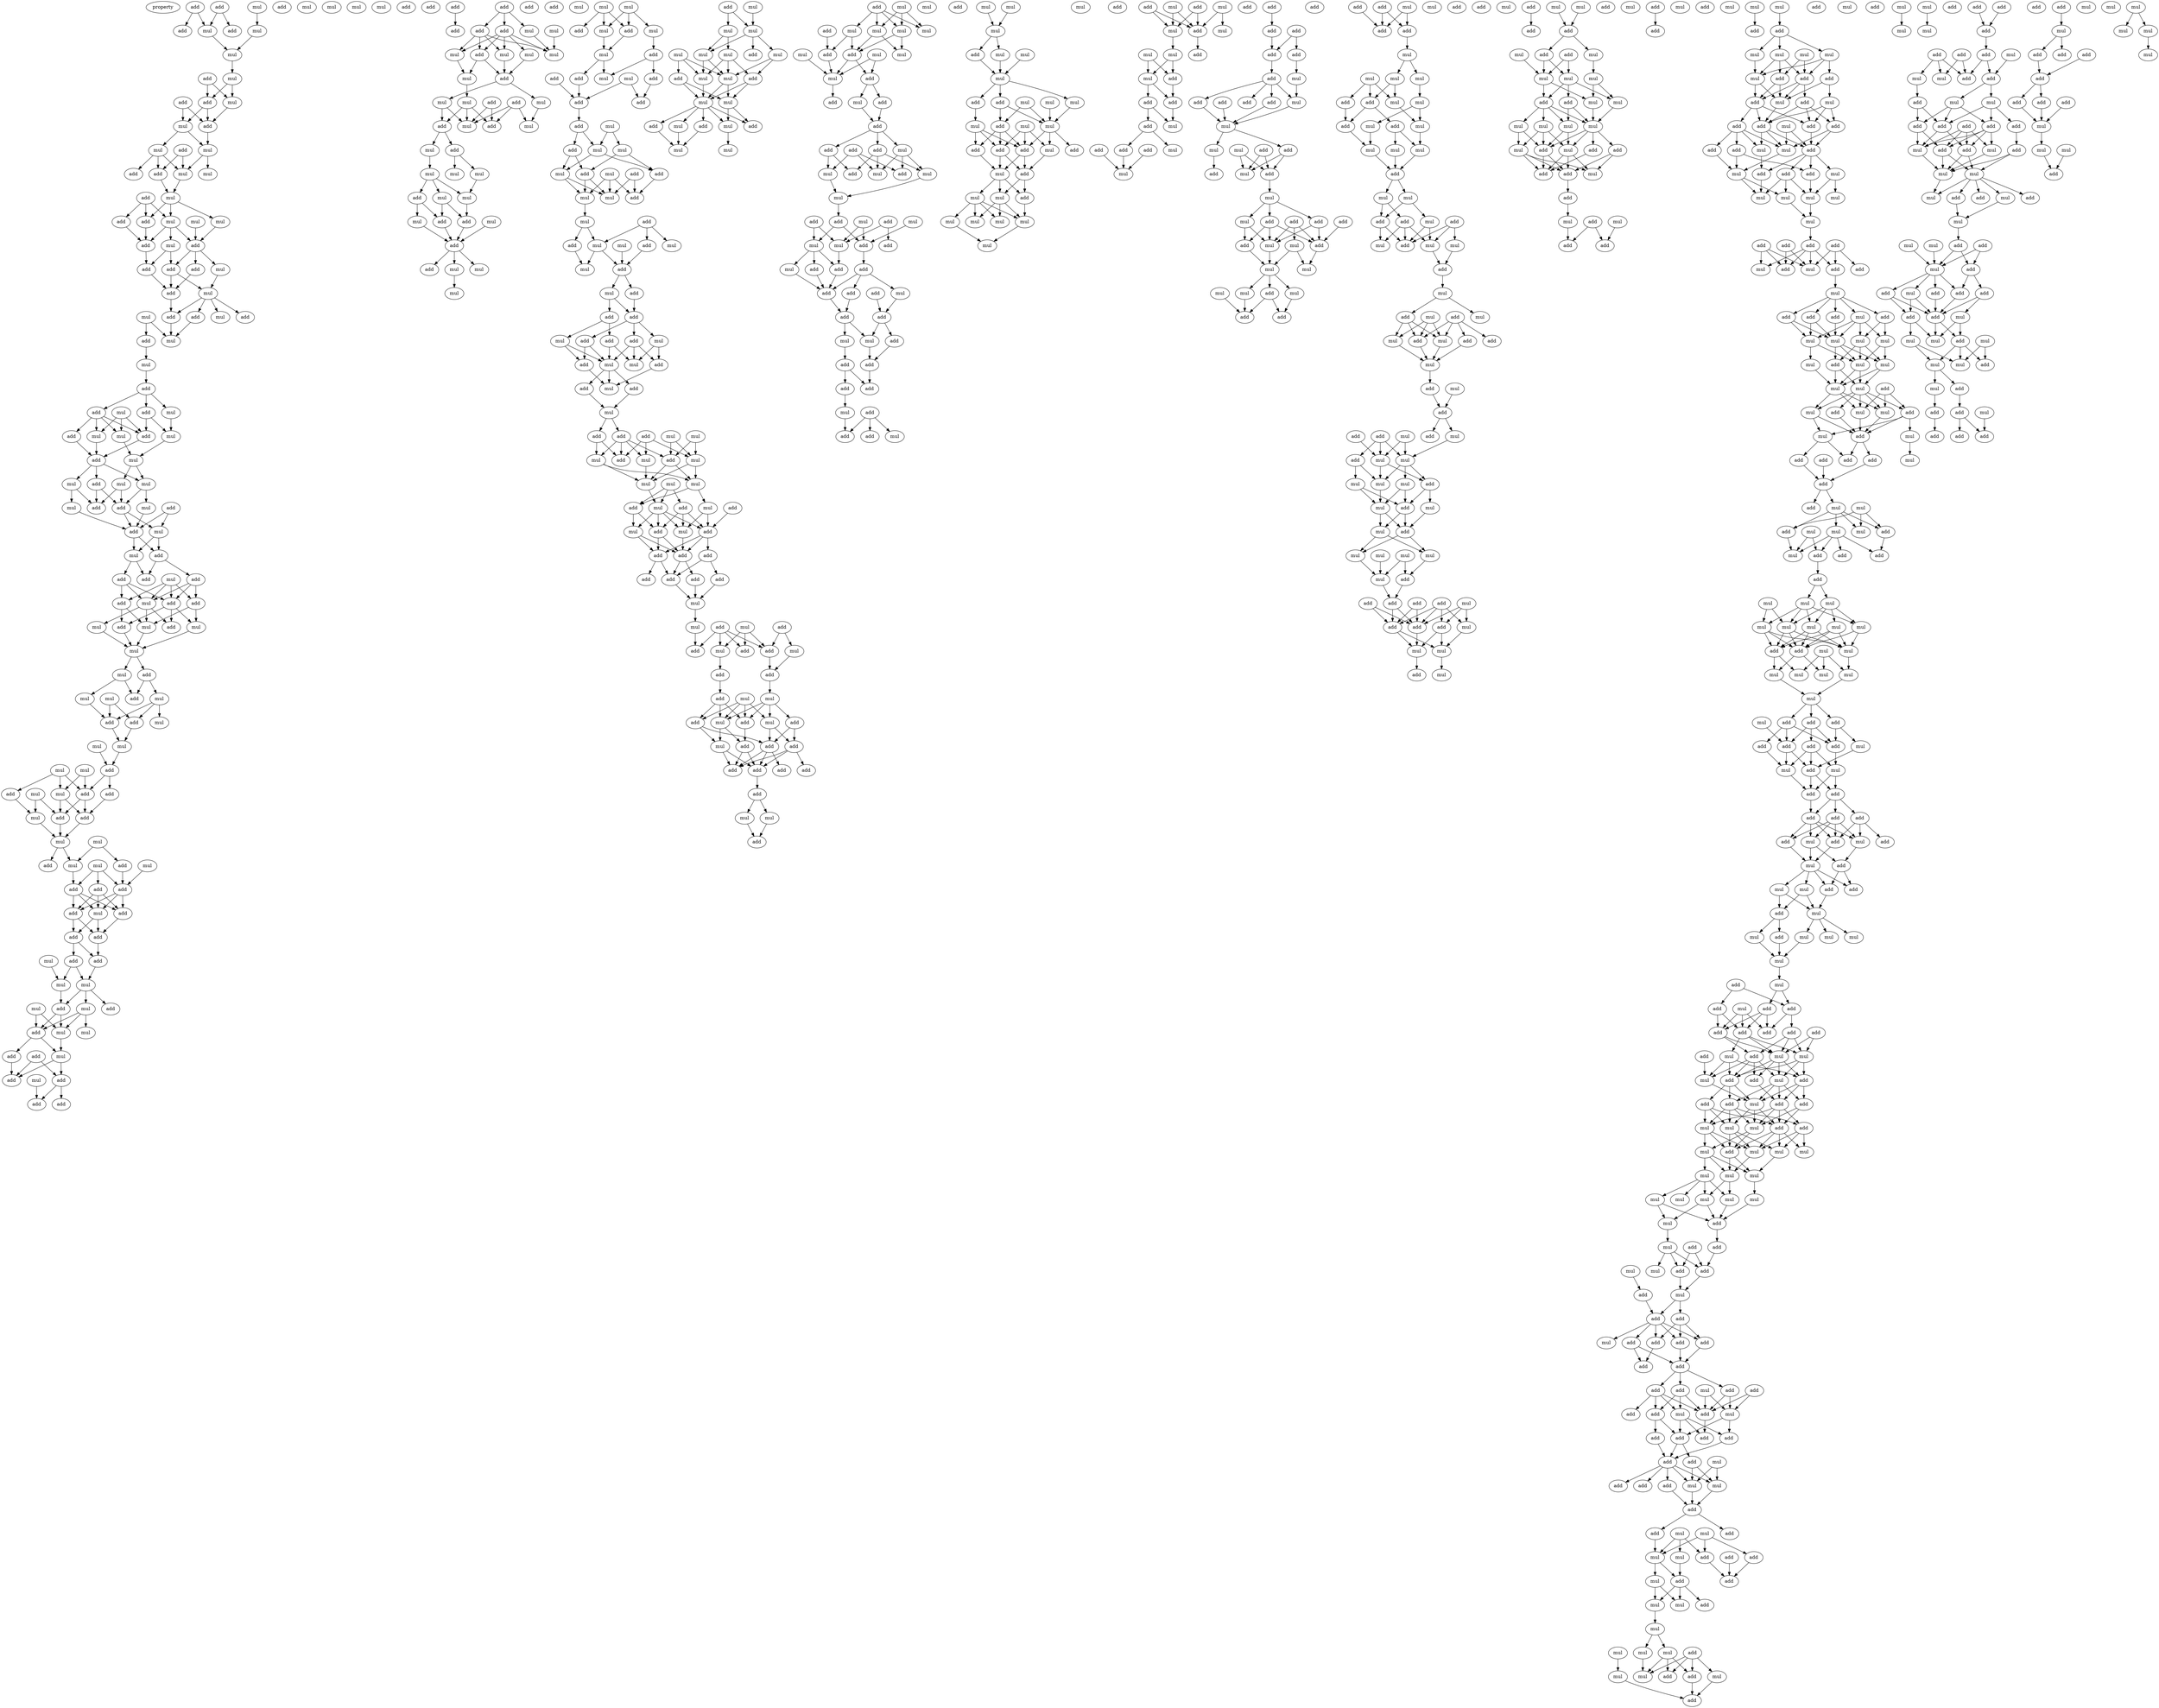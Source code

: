 digraph {
    node [fontcolor=black]
    property [mul=2,lf=1.2]
    0 [ label = mul ];
    1 [ label = add ];
    2 [ label = add ];
    3 [ label = mul ];
    4 [ label = add ];
    5 [ label = mul ];
    6 [ label = add ];
    7 [ label = add ];
    8 [ label = mul ];
    9 [ label = mul ];
    10 [ label = add ];
    11 [ label = mul ];
    12 [ label = add ];
    13 [ label = add ];
    14 [ label = mul ];
    15 [ label = add ];
    16 [ label = mul ];
    17 [ label = add ];
    18 [ label = mul ];
    19 [ label = mul ];
    20 [ label = add ];
    21 [ label = mul ];
    22 [ label = mul ];
    23 [ label = add ];
    24 [ label = mul ];
    25 [ label = add ];
    26 [ label = mul ];
    27 [ label = add ];
    28 [ label = mul ];
    29 [ label = mul ];
    30 [ label = add ];
    31 [ label = mul ];
    32 [ label = mul ];
    33 [ label = add ];
    34 [ label = add ];
    35 [ label = mul ];
    36 [ label = add ];
    37 [ label = add ];
    38 [ label = add ];
    39 [ label = add ];
    40 [ label = mul ];
    41 [ label = mul ];
    42 [ label = mul ];
    43 [ label = add ];
    44 [ label = add ];
    45 [ label = add ];
    46 [ label = add ];
    47 [ label = mul ];
    48 [ label = mul ];
    49 [ label = add ];
    50 [ label = mul ];
    51 [ label = add ];
    52 [ label = add ];
    53 [ label = mul ];
    54 [ label = mul ];
    55 [ label = mul ];
    56 [ label = add ];
    57 [ label = mul ];
    58 [ label = add ];
    59 [ label = mul ];
    60 [ label = add ];
    61 [ label = mul ];
    62 [ label = mul ];
    63 [ label = add ];
    64 [ label = mul ];
    65 [ label = add ];
    66 [ label = add ];
    67 [ label = add ];
    68 [ label = mul ];
    69 [ label = mul ];
    70 [ label = add ];
    71 [ label = mul ];
    72 [ label = add ];
    73 [ label = mul ];
    74 [ label = add ];
    75 [ label = mul ];
    76 [ label = add ];
    77 [ label = add ];
    78 [ label = add ];
    79 [ label = mul ];
    80 [ label = add ];
    81 [ label = add ];
    82 [ label = add ];
    83 [ label = mul ];
    84 [ label = mul ];
    85 [ label = add ];
    86 [ label = mul ];
    87 [ label = mul ];
    88 [ label = mul ];
    89 [ label = add ];
    90 [ label = mul ];
    91 [ label = mul ];
    92 [ label = add ];
    93 [ label = mul ];
    94 [ label = add ];
    95 [ label = add ];
    96 [ label = mul ];
    97 [ label = mul ];
    98 [ label = mul ];
    99 [ label = mul ];
    100 [ label = add ];
    101 [ label = mul ];
    102 [ label = mul ];
    103 [ label = add ];
    104 [ label = add ];
    105 [ label = add ];
    106 [ label = mul ];
    107 [ label = mul ];
    108 [ label = add ];
    109 [ label = add ];
    110 [ label = mul ];
    111 [ label = mul ];
    112 [ label = add ];
    113 [ label = add ];
    114 [ label = mul ];
    115 [ label = mul ];
    116 [ label = mul ];
    117 [ label = add ];
    118 [ label = add ];
    119 [ label = add ];
    120 [ label = add ];
    121 [ label = mul ];
    122 [ label = add ];
    123 [ label = add ];
    124 [ label = add ];
    125 [ label = add ];
    126 [ label = add ];
    127 [ label = mul ];
    128 [ label = mul ];
    129 [ label = mul ];
    130 [ label = mul ];
    131 [ label = add ];
    132 [ label = mul ];
    133 [ label = mul ];
    134 [ label = add ];
    135 [ label = mul ];
    136 [ label = mul ];
    137 [ label = add ];
    138 [ label = add ];
    139 [ label = mul ];
    140 [ label = add ];
    141 [ label = mul ];
    142 [ label = add ];
    143 [ label = add ];
    144 [ label = add ];
    145 [ label = add ];
    146 [ label = mul ];
    147 [ label = add ];
    148 [ label = add ];
    149 [ label = add ];
    150 [ label = add ];
    151 [ label = add ];
    152 [ label = add ];
    153 [ label = mul ];
    154 [ label = mul ];
    155 [ label = add ];
    156 [ label = add ];
    157 [ label = mul ];
    158 [ label = mul ];
    159 [ label = mul ];
    160 [ label = mul ];
    161 [ label = mul ];
    162 [ label = add ];
    163 [ label = mul ];
    164 [ label = add ];
    165 [ label = mul ];
    166 [ label = mul ];
    167 [ label = add ];
    168 [ label = mul ];
    169 [ label = add ];
    170 [ label = mul ];
    171 [ label = add ];
    172 [ label = add ];
    173 [ label = mul ];
    174 [ label = add ];
    175 [ label = mul ];
    176 [ label = mul ];
    177 [ label = mul ];
    178 [ label = mul ];
    179 [ label = mul ];
    180 [ label = add ];
    181 [ label = mul ];
    182 [ label = mul ];
    183 [ label = add ];
    184 [ label = add ];
    185 [ label = add ];
    186 [ label = add ];
    187 [ label = add ];
    188 [ label = mul ];
    189 [ label = mul ];
    190 [ label = mul ];
    191 [ label = mul ];
    192 [ label = mul ];
    193 [ label = mul ];
    194 [ label = add ];
    195 [ label = mul ];
    196 [ label = mul ];
    197 [ label = add ];
    198 [ label = mul ];
    199 [ label = add ];
    200 [ label = add ];
    201 [ label = add ];
    202 [ label = add ];
    203 [ label = mul ];
    204 [ label = mul ];
    205 [ label = add ];
    206 [ label = add ];
    207 [ label = mul ];
    208 [ label = add ];
    209 [ label = mul ];
    210 [ label = mul ];
    211 [ label = add ];
    212 [ label = mul ];
    213 [ label = add ];
    214 [ label = mul ];
    215 [ label = add ];
    216 [ label = add ];
    217 [ label = add ];
    218 [ label = mul ];
    219 [ label = mul ];
    220 [ label = add ];
    221 [ label = mul ];
    222 [ label = mul ];
    223 [ label = add ];
    224 [ label = add ];
    225 [ label = mul ];
    226 [ label = mul ];
    227 [ label = add ];
    228 [ label = mul ];
    229 [ label = mul ];
    230 [ label = add ];
    231 [ label = add ];
    232 [ label = add ];
    233 [ label = add ];
    234 [ label = mul ];
    235 [ label = mul ];
    236 [ label = add ];
    237 [ label = add ];
    238 [ label = mul ];
    239 [ label = mul ];
    240 [ label = add ];
    241 [ label = add ];
    242 [ label = mul ];
    243 [ label = add ];
    244 [ label = add ];
    245 [ label = mul ];
    246 [ label = mul ];
    247 [ label = add ];
    248 [ label = mul ];
    249 [ label = add ];
    250 [ label = add ];
    251 [ label = mul ];
    252 [ label = mul ];
    253 [ label = add ];
    254 [ label = mul ];
    255 [ label = add ];
    256 [ label = mul ];
    257 [ label = mul ];
    258 [ label = mul ];
    259 [ label = add ];
    260 [ label = add ];
    261 [ label = mul ];
    262 [ label = mul ];
    263 [ label = add ];
    264 [ label = mul ];
    265 [ label = add ];
    266 [ label = mul ];
    267 [ label = add ];
    268 [ label = add ];
    269 [ label = add ];
    270 [ label = add ];
    271 [ label = add ];
    272 [ label = add ];
    273 [ label = add ];
    274 [ label = add ];
    275 [ label = mul ];
    276 [ label = mul ];
    277 [ label = add ];
    278 [ label = mul ];
    279 [ label = add ];
    280 [ label = mul ];
    281 [ label = add ];
    282 [ label = add ];
    283 [ label = mul ];
    284 [ label = add ];
    285 [ label = add ];
    286 [ label = add ];
    287 [ label = mul ];
    288 [ label = add ];
    289 [ label = mul ];
    290 [ label = add ];
    291 [ label = add ];
    292 [ label = add ];
    293 [ label = mul ];
    294 [ label = mul ];
    295 [ label = add ];
    296 [ label = add ];
    297 [ label = mul ];
    298 [ label = add ];
    299 [ label = add ];
    300 [ label = add ];
    301 [ label = add ];
    302 [ label = add ];
    303 [ label = add ];
    304 [ label = mul ];
    305 [ label = mul ];
    306 [ label = add ];
    307 [ label = add ];
    308 [ label = mul ];
    309 [ label = mul ];
    310 [ label = mul ];
    311 [ label = mul ];
    312 [ label = mul ];
    313 [ label = mul ];
    314 [ label = add ];
    315 [ label = mul ];
    316 [ label = add ];
    317 [ label = add ];
    318 [ label = mul ];
    319 [ label = mul ];
    320 [ label = mul ];
    321 [ label = mul ];
    322 [ label = add ];
    323 [ label = add ];
    324 [ label = mul ];
    325 [ label = mul ];
    326 [ label = add ];
    327 [ label = mul ];
    328 [ label = mul ];
    329 [ label = add ];
    330 [ label = mul ];
    331 [ label = mul ];
    332 [ label = add ];
    333 [ label = mul ];
    334 [ label = mul ];
    335 [ label = mul ];
    336 [ label = add ];
    337 [ label = mul ];
    338 [ label = mul ];
    339 [ label = mul ];
    340 [ label = add ];
    341 [ label = mul ];
    342 [ label = add ];
    343 [ label = mul ];
    344 [ label = mul ];
    345 [ label = add ];
    346 [ label = add ];
    347 [ label = add ];
    348 [ label = add ];
    349 [ label = add ];
    350 [ label = add ];
    351 [ label = mul ];
    352 [ label = add ];
    353 [ label = add ];
    354 [ label = mul ];
    355 [ label = mul ];
    356 [ label = mul ];
    357 [ label = add ];
    358 [ label = mul ];
    359 [ label = mul ];
    360 [ label = add ];
    361 [ label = add ];
    362 [ label = add ];
    363 [ label = mul ];
    364 [ label = mul ];
    365 [ label = add ];
    366 [ label = add ];
    367 [ label = mul ];
    368 [ label = add ];
    369 [ label = mul ];
    370 [ label = add ];
    371 [ label = add ];
    372 [ label = add ];
    373 [ label = add ];
    374 [ label = add ];
    375 [ label = mul ];
    376 [ label = add ];
    377 [ label = add ];
    378 [ label = add ];
    379 [ label = mul ];
    380 [ label = mul ];
    381 [ label = add ];
    382 [ label = add ];
    383 [ label = add ];
    384 [ label = add ];
    385 [ label = add ];
    386 [ label = mul ];
    387 [ label = mul ];
    388 [ label = add ];
    389 [ label = mul ];
    390 [ label = mul ];
    391 [ label = add ];
    392 [ label = mul ];
    393 [ label = mul ];
    394 [ label = add ];
    395 [ label = mul ];
    396 [ label = mul ];
    397 [ label = mul ];
    398 [ label = add ];
    399 [ label = mul ];
    400 [ label = mul ];
    401 [ label = mul ];
    402 [ label = add ];
    403 [ label = mul ];
    404 [ label = mul ];
    405 [ label = add ];
    406 [ label = mul ];
    407 [ label = add ];
    408 [ label = mul ];
    409 [ label = add ];
    410 [ label = add ];
    411 [ label = add ];
    412 [ label = mul ];
    413 [ label = add ];
    414 [ label = add ];
    415 [ label = mul ];
    416 [ label = mul ];
    417 [ label = mul ];
    418 [ label = mul ];
    419 [ label = mul ];
    420 [ label = mul ];
    421 [ label = mul ];
    422 [ label = add ];
    423 [ label = add ];
    424 [ label = mul ];
    425 [ label = mul ];
    426 [ label = add ];
    427 [ label = add ];
    428 [ label = mul ];
    429 [ label = add ];
    430 [ label = mul ];
    431 [ label = add ];
    432 [ label = mul ];
    433 [ label = mul ];
    434 [ label = mul ];
    435 [ label = add ];
    436 [ label = add ];
    437 [ label = add ];
    438 [ label = mul ];
    439 [ label = add ];
    440 [ label = add ];
    441 [ label = add ];
    442 [ label = mul ];
    443 [ label = add ];
    444 [ label = mul ];
    445 [ label = add ];
    446 [ label = add ];
    447 [ label = add ];
    448 [ label = add ];
    449 [ label = add ];
    450 [ label = add ];
    451 [ label = add ];
    452 [ label = mul ];
    453 [ label = add ];
    454 [ label = add ];
    455 [ label = add ];
    456 [ label = mul ];
    457 [ label = add ];
    458 [ label = mul ];
    459 [ label = mul ];
    460 [ label = add ];
    461 [ label = mul ];
    462 [ label = add ];
    463 [ label = add ];
    464 [ label = add ];
    465 [ label = mul ];
    466 [ label = mul ];
    467 [ label = add ];
    468 [ label = mul ];
    469 [ label = add ];
    470 [ label = add ];
    471 [ label = add ];
    472 [ label = mul ];
    473 [ label = mul ];
    474 [ label = add ];
    475 [ label = add ];
    476 [ label = mul ];
    477 [ label = mul ];
    478 [ label = mul ];
    479 [ label = mul ];
    480 [ label = add ];
    481 [ label = mul ];
    482 [ label = add ];
    483 [ label = add ];
    484 [ label = add ];
    485 [ label = mul ];
    486 [ label = add ];
    487 [ label = add ];
    488 [ label = add ];
    489 [ label = mul ];
    490 [ label = mul ];
    491 [ label = mul ];
    492 [ label = mul ];
    493 [ label = mul ];
    494 [ label = add ];
    495 [ label = add ];
    496 [ label = add ];
    497 [ label = mul ];
    498 [ label = mul ];
    499 [ label = add ];
    500 [ label = mul ];
    501 [ label = mul ];
    502 [ label = add ];
    503 [ label = mul ];
    504 [ label = mul ];
    505 [ label = mul ];
    506 [ label = add ];
    507 [ label = add ];
    508 [ label = mul ];
    509 [ label = mul ];
    510 [ label = add ];
    511 [ label = add ];
    512 [ label = mul ];
    513 [ label = add ];
    514 [ label = mul ];
    515 [ label = mul ];
    516 [ label = mul ];
    517 [ label = add ];
    518 [ label = add ];
    519 [ label = mul ];
    520 [ label = add ];
    521 [ label = mul ];
    522 [ label = add ];
    523 [ label = mul ];
    524 [ label = add ];
    525 [ label = mul ];
    526 [ label = mul ];
    527 [ label = add ];
    528 [ label = add ];
    529 [ label = mul ];
    530 [ label = add ];
    531 [ label = mul ];
    532 [ label = add ];
    533 [ label = add ];
    534 [ label = mul ];
    535 [ label = add ];
    536 [ label = add ];
    537 [ label = mul ];
    538 [ label = mul ];
    539 [ label = add ];
    540 [ label = mul ];
    541 [ label = mul ];
    542 [ label = add ];
    543 [ label = mul ];
    544 [ label = mul ];
    545 [ label = mul ];
    546 [ label = mul ];
    547 [ label = add ];
    548 [ label = mul ];
    549 [ label = add ];
    550 [ label = mul ];
    551 [ label = mul ];
    552 [ label = mul ];
    553 [ label = mul ];
    554 [ label = mul ];
    555 [ label = add ];
    556 [ label = add ];
    557 [ label = add ];
    558 [ label = mul ];
    559 [ label = add ];
    560 [ label = add ];
    561 [ label = add ];
    562 [ label = mul ];
    563 [ label = add ];
    564 [ label = add ];
    565 [ label = mul ];
    566 [ label = mul ];
    567 [ label = mul ];
    568 [ label = mul ];
    569 [ label = add ];
    570 [ label = add ];
    571 [ label = mul ];
    572 [ label = mul ];
    573 [ label = add ];
    574 [ label = add ];
    575 [ label = add ];
    576 [ label = mul ];
    577 [ label = add ];
    578 [ label = add ];
    579 [ label = mul ];
    580 [ label = mul ];
    581 [ label = mul ];
    582 [ label = mul ];
    583 [ label = add ];
    584 [ label = mul ];
    585 [ label = add ];
    586 [ label = mul ];
    587 [ label = mul ];
    588 [ label = mul ];
    589 [ label = mul ];
    590 [ label = mul ];
    591 [ label = add ];
    592 [ label = mul ];
    593 [ label = mul ];
    594 [ label = add ];
    595 [ label = add ];
    596 [ label = add ];
    597 [ label = mul ];
    598 [ label = add ];
    599 [ label = add ];
    600 [ label = mul ];
    601 [ label = mul ];
    602 [ label = add ];
    603 [ label = add ];
    604 [ label = mul ];
    605 [ label = add ];
    606 [ label = add ];
    607 [ label = add ];
    608 [ label = mul ];
    609 [ label = add ];
    610 [ label = mul ];
    611 [ label = mul ];
    612 [ label = add ];
    613 [ label = mul ];
    614 [ label = add ];
    615 [ label = mul ];
    616 [ label = mul ];
    617 [ label = mul ];
    618 [ label = mul ];
    619 [ label = add ];
    620 [ label = add ];
    621 [ label = mul ];
    622 [ label = add ];
    623 [ label = add ];
    624 [ label = add ];
    625 [ label = add ];
    626 [ label = mul ];
    627 [ label = mul ];
    628 [ label = add ];
    629 [ label = add ];
    630 [ label = mul ];
    631 [ label = add ];
    632 [ label = add ];
    633 [ label = add ];
    634 [ label = mul ];
    635 [ label = add ];
    636 [ label = add ];
    637 [ label = mul ];
    638 [ label = add ];
    639 [ label = mul ];
    640 [ label = add ];
    641 [ label = add ];
    642 [ label = mul ];
    643 [ label = mul ];
    644 [ label = mul ];
    645 [ label = mul ];
    646 [ label = mul ];
    647 [ label = mul ];
    648 [ label = add ];
    649 [ label = add ];
    650 [ label = add ];
    651 [ label = add ];
    652 [ label = mul ];
    653 [ label = add ];
    654 [ label = add ];
    655 [ label = add ];
    656 [ label = mul ];
    657 [ label = mul ];
    658 [ label = mul ];
    659 [ label = add ];
    660 [ label = add ];
    661 [ label = add ];
    662 [ label = add ];
    663 [ label = mul ];
    664 [ label = mul ];
    665 [ label = mul ];
    666 [ label = mul ];
    667 [ label = mul ];
    668 [ label = add ];
    669 [ label = mul ];
    670 [ label = mul ];
    671 [ label = mul ];
    672 [ label = mul ];
    673 [ label = add ];
    674 [ label = add ];
    675 [ label = mul ];
    676 [ label = add ];
    677 [ label = mul ];
    678 [ label = mul ];
    679 [ label = mul ];
    680 [ label = mul ];
    681 [ label = add ];
    682 [ label = add ];
    683 [ label = add ];
    684 [ label = add ];
    685 [ label = mul ];
    686 [ label = add ];
    687 [ label = add ];
    688 [ label = add ];
    689 [ label = mul ];
    690 [ label = mul ];
    691 [ label = mul ];
    692 [ label = add ];
    693 [ label = add ];
    694 [ label = mul ];
    695 [ label = mul ];
    696 [ label = add ];
    697 [ label = add ];
    698 [ label = add ];
    699 [ label = mul ];
    700 [ label = add ];
    701 [ label = mul ];
    702 [ label = mul ];
    703 [ label = mul ];
    704 [ label = mul ];
    705 [ label = mul ];
    706 [ label = mul ];
    707 [ label = mul ];
    708 [ label = mul ];
    709 [ label = mul ];
    710 [ label = mul ];
    711 [ label = add ];
    712 [ label = add ];
    713 [ label = mul ];
    714 [ label = mul ];
    715 [ label = mul ];
    716 [ label = mul ];
    717 [ label = mul ];
    718 [ label = mul ];
    719 [ label = add ];
    720 [ label = add ];
    721 [ label = add ];
    722 [ label = mul ];
    723 [ label = add ];
    724 [ label = add ];
    725 [ label = add ];
    726 [ label = mul ];
    727 [ label = add ];
    728 [ label = add ];
    729 [ label = mul ];
    730 [ label = mul ];
    731 [ label = add ];
    732 [ label = add ];
    733 [ label = add ];
    734 [ label = add ];
    735 [ label = add ];
    736 [ label = add ];
    737 [ label = add ];
    738 [ label = mul ];
    739 [ label = mul ];
    740 [ label = add ];
    741 [ label = add ];
    742 [ label = mul ];
    743 [ label = add ];
    744 [ label = mul ];
    745 [ label = mul ];
    746 [ label = add ];
    747 [ label = add ];
    748 [ label = mul ];
    749 [ label = add ];
    750 [ label = mul ];
    751 [ label = mul ];
    752 [ label = mul ];
    753 [ label = mul ];
    754 [ label = mul ];
    755 [ label = mul ];
    756 [ label = add ];
    757 [ label = add ];
    758 [ label = add ];
    759 [ label = add ];
    760 [ label = mul ];
    761 [ label = add ];
    762 [ label = add ];
    763 [ label = add ];
    764 [ label = add ];
    765 [ label = add ];
    766 [ label = mul ];
    767 [ label = mul ];
    768 [ label = add ];
    769 [ label = mul ];
    770 [ label = add ];
    771 [ label = mul ];
    772 [ label = mul ];
    773 [ label = add ];
    774 [ label = add ];
    775 [ label = add ];
    776 [ label = add ];
    777 [ label = mul ];
    778 [ label = add ];
    779 [ label = add ];
    780 [ label = add ];
    781 [ label = mul ];
    782 [ label = add ];
    783 [ label = mul ];
    784 [ label = mul ];
    785 [ label = add ];
    786 [ label = mul ];
    787 [ label = add ];
    788 [ label = mul ];
    789 [ label = mul ];
    790 [ label = mul ];
    791 [ label = mul ];
    792 [ label = mul ];
    793 [ label = mul ];
    794 [ label = mul ];
    795 [ label = mul ];
    796 [ label = mul ];
    797 [ label = mul ];
    798 [ label = mul ];
    799 [ label = add ];
    800 [ label = mul ];
    801 [ label = mul ];
    802 [ label = add ];
    803 [ label = add ];
    804 [ label = add ];
    805 [ label = mul ];
    806 [ label = add ];
    807 [ label = mul ];
    808 [ label = add ];
    809 [ label = mul ];
    810 [ label = add ];
    811 [ label = add ];
    812 [ label = add ];
    813 [ label = add ];
    814 [ label = add ];
    815 [ label = add ];
    816 [ label = mul ];
    817 [ label = add ];
    818 [ label = add ];
    819 [ label = add ];
    820 [ label = add ];
    821 [ label = mul ];
    822 [ label = add ];
    823 [ label = add ];
    824 [ label = mul ];
    825 [ label = add ];
    826 [ label = mul ];
    827 [ label = add ];
    828 [ label = add ];
    829 [ label = add ];
    830 [ label = add ];
    831 [ label = add ];
    832 [ label = add ];
    833 [ label = add ];
    834 [ label = add ];
    835 [ label = mul ];
    836 [ label = mul ];
    837 [ label = add ];
    838 [ label = add ];
    839 [ label = add ];
    840 [ label = mul ];
    841 [ label = add ];
    842 [ label = mul ];
    843 [ label = mul ];
    844 [ label = add ];
    845 [ label = add ];
    846 [ label = add ];
    847 [ label = mul ];
    848 [ label = mul ];
    849 [ label = add ];
    850 [ label = add ];
    851 [ label = mul ];
    852 [ label = add ];
    853 [ label = add ];
    854 [ label = add ];
    855 [ label = add ];
    856 [ label = mul ];
    857 [ label = mul ];
    858 [ label = mul ];
    859 [ label = mul ];
    860 [ label = add ];
    861 [ label = mul ];
    862 [ label = mul ];
    863 [ label = mul ];
    864 [ label = mul ];
    865 [ label = mul ];
    866 [ label = add ];
    867 [ label = add ];
    868 [ label = mul ];
    869 [ label = add ];
    870 [ label = mul ];
    871 [ label = mul ];
    872 [ label = mul ];
    873 [ label = add ];
    874 [ label = add ];
    875 [ label = add ];
    876 [ label = add ];
    877 [ label = add ];
    878 [ label = add ];
    879 [ label = add ];
    880 [ label = mul ];
    881 [ label = mul ];
    882 [ label = add ];
    883 [ label = add ];
    884 [ label = mul ];
    885 [ label = mul ];
    886 [ label = mul ];
    887 [ label = add ];
    888 [ label = add ];
    889 [ label = add ];
    890 [ label = add ];
    891 [ label = add ];
    892 [ label = add ];
    893 [ label = add ];
    894 [ label = add ];
    895 [ label = mul ];
    896 [ label = add ];
    897 [ label = mul ];
    898 [ label = mul ];
    899 [ label = mul ];
    900 [ label = add ];
    901 [ label = mul ];
    902 [ label = add ];
    903 [ label = mul ];
    904 [ label = add ];
    905 [ label = mul ];
    906 [ label = mul ];
    907 [ label = mul ];
    908 [ label = add ];
    909 [ label = add ];
    910 [ label = add ];
    911 [ label = mul ];
    912 [ label = add ];
    913 [ label = mul ];
    914 [ label = add ];
    915 [ label = add ];
    916 [ label = add ];
    917 [ label = mul ];
    918 [ label = add ];
    919 [ label = add ];
    920 [ label = mul ];
    921 [ label = add ];
    922 [ label = mul ];
    923 [ label = mul ];
    924 [ label = add ];
    925 [ label = mul ];
    926 [ label = mul ];
    927 [ label = add ];
    928 [ label = mul ];
    929 [ label = add ];
    930 [ label = mul ];
    931 [ label = add ];
    932 [ label = add ];
    933 [ label = add ];
    934 [ label = add ];
    935 [ label = add ];
    936 [ label = mul ];
    937 [ label = add ];
    938 [ label = mul ];
    939 [ label = add ];
    940 [ label = mul ];
    941 [ label = mul ];
    942 [ label = add ];
    943 [ label = add ];
    944 [ label = mul ];
    945 [ label = mul ];
    946 [ label = add ];
    947 [ label = add ];
    948 [ label = add ];
    949 [ label = add ];
    950 [ label = mul ];
    951 [ label = mul ];
    952 [ label = mul ];
    953 [ label = mul ];
    954 [ label = add ];
    0 -> 5 [ name = 0 ];
    1 -> 3 [ name = 1 ];
    1 -> 4 [ name = 2 ];
    2 -> 3 [ name = 3 ];
    2 -> 6 [ name = 4 ];
    3 -> 8 [ name = 5 ];
    5 -> 8 [ name = 6 ];
    8 -> 9 [ name = 7 ];
    9 -> 11 [ name = 8 ];
    9 -> 13 [ name = 9 ];
    10 -> 11 [ name = 10 ];
    10 -> 13 [ name = 11 ];
    11 -> 15 [ name = 12 ];
    12 -> 14 [ name = 13 ];
    12 -> 15 [ name = 14 ];
    13 -> 14 [ name = 15 ];
    13 -> 15 [ name = 16 ];
    14 -> 16 [ name = 17 ];
    14 -> 18 [ name = 18 ];
    15 -> 18 [ name = 19 ];
    16 -> 20 [ name = 20 ];
    16 -> 21 [ name = 21 ];
    16 -> 23 [ name = 22 ];
    17 -> 20 [ name = 23 ];
    17 -> 21 [ name = 24 ];
    18 -> 21 [ name = 25 ];
    18 -> 22 [ name = 26 ];
    20 -> 26 [ name = 27 ];
    21 -> 26 [ name = 28 ];
    25 -> 27 [ name = 29 ];
    25 -> 28 [ name = 30 ];
    25 -> 30 [ name = 31 ];
    26 -> 28 [ name = 32 ];
    26 -> 30 [ name = 33 ];
    26 -> 31 [ name = 34 ];
    27 -> 34 [ name = 35 ];
    28 -> 32 [ name = 36 ];
    28 -> 33 [ name = 37 ];
    28 -> 34 [ name = 38 ];
    29 -> 33 [ name = 39 ];
    30 -> 34 [ name = 40 ];
    31 -> 33 [ name = 41 ];
    32 -> 36 [ name = 42 ];
    32 -> 37 [ name = 43 ];
    33 -> 35 [ name = 44 ];
    33 -> 36 [ name = 45 ];
    33 -> 38 [ name = 46 ];
    34 -> 37 [ name = 47 ];
    35 -> 40 [ name = 48 ];
    36 -> 39 [ name = 49 ];
    36 -> 40 [ name = 50 ];
    37 -> 39 [ name = 51 ];
    38 -> 39 [ name = 52 ];
    39 -> 44 [ name = 53 ];
    40 -> 41 [ name = 54 ];
    40 -> 43 [ name = 55 ];
    40 -> 44 [ name = 56 ];
    40 -> 45 [ name = 57 ];
    42 -> 46 [ name = 58 ];
    42 -> 47 [ name = 59 ];
    44 -> 47 [ name = 60 ];
    45 -> 47 [ name = 61 ];
    46 -> 48 [ name = 62 ];
    48 -> 49 [ name = 63 ];
    49 -> 50 [ name = 64 ];
    49 -> 51 [ name = 65 ];
    49 -> 52 [ name = 66 ];
    50 -> 55 [ name = 67 ];
    51 -> 55 [ name = 68 ];
    51 -> 56 [ name = 69 ];
    52 -> 54 [ name = 70 ];
    52 -> 56 [ name = 71 ];
    52 -> 57 [ name = 72 ];
    52 -> 58 [ name = 73 ];
    53 -> 54 [ name = 74 ];
    53 -> 56 [ name = 75 ];
    53 -> 57 [ name = 76 ];
    54 -> 59 [ name = 77 ];
    55 -> 59 [ name = 78 ];
    56 -> 60 [ name = 79 ];
    57 -> 60 [ name = 80 ];
    58 -> 60 [ name = 81 ];
    59 -> 61 [ name = 82 ];
    59 -> 64 [ name = 83 ];
    60 -> 61 [ name = 84 ];
    60 -> 62 [ name = 85 ];
    60 -> 63 [ name = 86 ];
    61 -> 65 [ name = 87 ];
    61 -> 69 [ name = 88 ];
    62 -> 66 [ name = 89 ];
    62 -> 68 [ name = 90 ];
    63 -> 65 [ name = 91 ];
    63 -> 66 [ name = 92 ];
    64 -> 65 [ name = 93 ];
    64 -> 66 [ name = 94 ];
    65 -> 70 [ name = 95 ];
    65 -> 71 [ name = 96 ];
    67 -> 70 [ name = 97 ];
    67 -> 71 [ name = 98 ];
    68 -> 70 [ name = 99 ];
    69 -> 70 [ name = 100 ];
    70 -> 72 [ name = 101 ];
    70 -> 73 [ name = 102 ];
    71 -> 72 [ name = 103 ];
    71 -> 73 [ name = 104 ];
    72 -> 74 [ name = 105 ];
    72 -> 77 [ name = 106 ];
    73 -> 74 [ name = 107 ];
    73 -> 76 [ name = 108 ];
    75 -> 78 [ name = 109 ];
    75 -> 79 [ name = 110 ];
    75 -> 80 [ name = 111 ];
    75 -> 81 [ name = 112 ];
    76 -> 78 [ name = 113 ];
    76 -> 79 [ name = 114 ];
    76 -> 80 [ name = 115 ];
    77 -> 79 [ name = 116 ];
    77 -> 80 [ name = 117 ];
    77 -> 81 [ name = 118 ];
    78 -> 82 [ name = 119 ];
    78 -> 83 [ name = 120 ];
    79 -> 83 [ name = 121 ];
    79 -> 85 [ name = 122 ];
    79 -> 86 [ name = 123 ];
    80 -> 82 [ name = 124 ];
    80 -> 84 [ name = 125 ];
    80 -> 85 [ name = 126 ];
    81 -> 83 [ name = 127 ];
    81 -> 84 [ name = 128 ];
    82 -> 87 [ name = 129 ];
    83 -> 87 [ name = 130 ];
    84 -> 87 [ name = 131 ];
    86 -> 87 [ name = 132 ];
    87 -> 88 [ name = 133 ];
    87 -> 89 [ name = 134 ];
    88 -> 91 [ name = 135 ];
    88 -> 92 [ name = 136 ];
    89 -> 90 [ name = 137 ];
    89 -> 92 [ name = 138 ];
    90 -> 94 [ name = 139 ];
    90 -> 95 [ name = 140 ];
    90 -> 96 [ name = 141 ];
    91 -> 95 [ name = 142 ];
    93 -> 94 [ name = 143 ];
    93 -> 95 [ name = 144 ];
    94 -> 98 [ name = 145 ];
    95 -> 98 [ name = 146 ];
    97 -> 100 [ name = 147 ];
    98 -> 100 [ name = 148 ];
    99 -> 103 [ name = 149 ];
    99 -> 106 [ name = 150 ];
    100 -> 103 [ name = 151 ];
    100 -> 104 [ name = 152 ];
    101 -> 103 [ name = 153 ];
    101 -> 105 [ name = 154 ];
    101 -> 106 [ name = 155 ];
    102 -> 107 [ name = 156 ];
    102 -> 108 [ name = 157 ];
    103 -> 108 [ name = 158 ];
    103 -> 109 [ name = 159 ];
    104 -> 109 [ name = 160 ];
    105 -> 107 [ name = 161 ];
    106 -> 108 [ name = 162 ];
    106 -> 109 [ name = 163 ];
    107 -> 110 [ name = 164 ];
    108 -> 110 [ name = 165 ];
    109 -> 110 [ name = 166 ];
    110 -> 113 [ name = 167 ];
    110 -> 116 [ name = 168 ];
    111 -> 112 [ name = 169 ];
    111 -> 116 [ name = 170 ];
    112 -> 117 [ name = 171 ];
    114 -> 117 [ name = 172 ];
    115 -> 117 [ name = 173 ];
    115 -> 118 [ name = 174 ];
    115 -> 119 [ name = 175 ];
    116 -> 119 [ name = 176 ];
    117 -> 120 [ name = 177 ];
    117 -> 121 [ name = 178 ];
    117 -> 122 [ name = 179 ];
    118 -> 120 [ name = 180 ];
    118 -> 121 [ name = 181 ];
    118 -> 122 [ name = 182 ];
    119 -> 120 [ name = 183 ];
    119 -> 121 [ name = 184 ];
    119 -> 122 [ name = 185 ];
    120 -> 123 [ name = 186 ];
    120 -> 124 [ name = 187 ];
    121 -> 123 [ name = 188 ];
    121 -> 124 [ name = 189 ];
    122 -> 123 [ name = 190 ];
    123 -> 126 [ name = 191 ];
    124 -> 125 [ name = 192 ];
    124 -> 126 [ name = 193 ];
    125 -> 129 [ name = 194 ];
    125 -> 130 [ name = 195 ];
    126 -> 129 [ name = 196 ];
    127 -> 130 [ name = 197 ];
    129 -> 131 [ name = 198 ];
    129 -> 133 [ name = 199 ];
    129 -> 134 [ name = 200 ];
    130 -> 131 [ name = 201 ];
    131 -> 135 [ name = 202 ];
    131 -> 137 [ name = 203 ];
    132 -> 135 [ name = 204 ];
    132 -> 137 [ name = 205 ];
    133 -> 135 [ name = 206 ];
    133 -> 136 [ name = 207 ];
    133 -> 137 [ name = 208 ];
    135 -> 139 [ name = 209 ];
    137 -> 138 [ name = 210 ];
    137 -> 139 [ name = 211 ];
    138 -> 143 [ name = 212 ];
    139 -> 142 [ name = 213 ];
    139 -> 143 [ name = 214 ];
    140 -> 142 [ name = 215 ];
    140 -> 143 [ name = 216 ];
    141 -> 145 [ name = 217 ];
    142 -> 144 [ name = 218 ];
    142 -> 145 [ name = 219 ];
    149 -> 150 [ name = 220 ];
    151 -> 152 [ name = 221 ];
    151 -> 153 [ name = 222 ];
    151 -> 155 [ name = 223 ];
    152 -> 156 [ name = 224 ];
    152 -> 157 [ name = 225 ];
    152 -> 159 [ name = 226 ];
    152 -> 160 [ name = 227 ];
    153 -> 157 [ name = 228 ];
    154 -> 157 [ name = 229 ];
    155 -> 156 [ name = 230 ];
    155 -> 157 [ name = 231 ];
    155 -> 158 [ name = 232 ];
    155 -> 159 [ name = 233 ];
    155 -> 160 [ name = 234 ];
    156 -> 161 [ name = 235 ];
    156 -> 162 [ name = 236 ];
    158 -> 162 [ name = 237 ];
    159 -> 161 [ name = 238 ];
    160 -> 162 [ name = 239 ];
    161 -> 163 [ name = 240 ];
    162 -> 165 [ name = 241 ];
    162 -> 166 [ name = 242 ];
    163 -> 168 [ name = 243 ];
    163 -> 169 [ name = 244 ];
    163 -> 172 [ name = 245 ];
    164 -> 168 [ name = 246 ];
    164 -> 169 [ name = 247 ];
    164 -> 170 [ name = 248 ];
    165 -> 168 [ name = 249 ];
    165 -> 172 [ name = 250 ];
    166 -> 170 [ name = 251 ];
    167 -> 168 [ name = 252 ];
    167 -> 169 [ name = 253 ];
    172 -> 173 [ name = 254 ];
    172 -> 174 [ name = 255 ];
    173 -> 177 [ name = 256 ];
    174 -> 175 [ name = 257 ];
    174 -> 176 [ name = 258 ];
    175 -> 178 [ name = 259 ];
    177 -> 178 [ name = 260 ];
    177 -> 179 [ name = 261 ];
    177 -> 180 [ name = 262 ];
    178 -> 183 [ name = 263 ];
    179 -> 183 [ name = 264 ];
    179 -> 184 [ name = 265 ];
    180 -> 182 [ name = 266 ];
    180 -> 184 [ name = 267 ];
    181 -> 185 [ name = 268 ];
    182 -> 185 [ name = 269 ];
    183 -> 185 [ name = 270 ];
    184 -> 185 [ name = 271 ];
    185 -> 187 [ name = 272 ];
    185 -> 188 [ name = 273 ];
    185 -> 189 [ name = 274 ];
    188 -> 190 [ name = 275 ];
    192 -> 194 [ name = 276 ];
    192 -> 196 [ name = 277 ];
    192 -> 197 [ name = 278 ];
    193 -> 194 [ name = 279 ];
    193 -> 195 [ name = 280 ];
    193 -> 196 [ name = 281 ];
    194 -> 198 [ name = 282 ];
    195 -> 199 [ name = 283 ];
    196 -> 198 [ name = 284 ];
    198 -> 202 [ name = 285 ];
    198 -> 204 [ name = 286 ];
    199 -> 200 [ name = 287 ];
    199 -> 204 [ name = 288 ];
    200 -> 205 [ name = 289 ];
    201 -> 206 [ name = 290 ];
    202 -> 206 [ name = 291 ];
    203 -> 205 [ name = 292 ];
    203 -> 206 [ name = 293 ];
    206 -> 208 [ name = 294 ];
    207 -> 209 [ name = 295 ];
    207 -> 210 [ name = 296 ];
    208 -> 210 [ name = 297 ];
    208 -> 211 [ name = 298 ];
    209 -> 213 [ name = 299 ];
    209 -> 215 [ name = 300 ];
    210 -> 214 [ name = 301 ];
    210 -> 215 [ name = 302 ];
    211 -> 213 [ name = 303 ];
    211 -> 214 [ name = 304 ];
    212 -> 217 [ name = 305 ];
    212 -> 218 [ name = 306 ];
    212 -> 219 [ name = 307 ];
    213 -> 218 [ name = 308 ];
    213 -> 219 [ name = 309 ];
    214 -> 218 [ name = 310 ];
    214 -> 219 [ name = 311 ];
    215 -> 217 [ name = 312 ];
    216 -> 217 [ name = 313 ];
    216 -> 219 [ name = 314 ];
    218 -> 221 [ name = 315 ];
    220 -> 224 [ name = 316 ];
    220 -> 225 [ name = 317 ];
    220 -> 226 [ name = 318 ];
    221 -> 223 [ name = 319 ];
    221 -> 225 [ name = 320 ];
    222 -> 227 [ name = 321 ];
    223 -> 228 [ name = 322 ];
    224 -> 227 [ name = 323 ];
    225 -> 227 [ name = 324 ];
    225 -> 228 [ name = 325 ];
    227 -> 229 [ name = 326 ];
    227 -> 230 [ name = 327 ];
    229 -> 231 [ name = 328 ];
    229 -> 232 [ name = 329 ];
    230 -> 232 [ name = 330 ];
    231 -> 233 [ name = 331 ];
    231 -> 235 [ name = 332 ];
    232 -> 234 [ name = 333 ];
    232 -> 236 [ name = 334 ];
    232 -> 237 [ name = 335 ];
    233 -> 238 [ name = 336 ];
    233 -> 239 [ name = 337 ];
    234 -> 239 [ name = 338 ];
    234 -> 241 [ name = 339 ];
    235 -> 238 [ name = 340 ];
    235 -> 240 [ name = 341 ];
    236 -> 238 [ name = 342 ];
    236 -> 240 [ name = 343 ];
    237 -> 238 [ name = 344 ];
    237 -> 239 [ name = 345 ];
    237 -> 241 [ name = 346 ];
    238 -> 242 [ name = 347 ];
    238 -> 243 [ name = 348 ];
    238 -> 244 [ name = 349 ];
    240 -> 242 [ name = 350 ];
    241 -> 242 [ name = 351 ];
    243 -> 245 [ name = 352 ];
    244 -> 245 [ name = 353 ];
    245 -> 249 [ name = 354 ];
    245 -> 250 [ name = 355 ];
    246 -> 254 [ name = 356 ];
    246 -> 255 [ name = 357 ];
    247 -> 252 [ name = 358 ];
    247 -> 253 [ name = 359 ];
    247 -> 254 [ name = 360 ];
    248 -> 254 [ name = 361 ];
    248 -> 255 [ name = 362 ];
    249 -> 251 [ name = 363 ];
    249 -> 252 [ name = 364 ];
    249 -> 253 [ name = 365 ];
    249 -> 255 [ name = 366 ];
    250 -> 251 [ name = 367 ];
    250 -> 253 [ name = 368 ];
    251 -> 256 [ name = 369 ];
    251 -> 257 [ name = 370 ];
    252 -> 257 [ name = 371 ];
    254 -> 256 [ name = 372 ];
    254 -> 257 [ name = 373 ];
    255 -> 256 [ name = 374 ];
    255 -> 257 [ name = 375 ];
    256 -> 259 [ name = 376 ];
    256 -> 261 [ name = 377 ];
    257 -> 262 [ name = 378 ];
    258 -> 259 [ name = 379 ];
    258 -> 262 [ name = 380 ];
    258 -> 263 [ name = 381 ];
    259 -> 266 [ name = 382 ];
    259 -> 267 [ name = 383 ];
    260 -> 265 [ name = 384 ];
    261 -> 264 [ name = 385 ];
    261 -> 265 [ name = 386 ];
    262 -> 264 [ name = 387 ];
    262 -> 265 [ name = 388 ];
    262 -> 266 [ name = 389 ];
    262 -> 267 [ name = 390 ];
    263 -> 264 [ name = 391 ];
    263 -> 265 [ name = 392 ];
    263 -> 267 [ name = 393 ];
    264 -> 270 [ name = 394 ];
    265 -> 268 [ name = 395 ];
    265 -> 269 [ name = 396 ];
    265 -> 270 [ name = 397 ];
    266 -> 268 [ name = 398 ];
    266 -> 270 [ name = 399 ];
    267 -> 268 [ name = 400 ];
    267 -> 270 [ name = 401 ];
    268 -> 273 [ name = 402 ];
    268 -> 274 [ name = 403 ];
    269 -> 271 [ name = 404 ];
    269 -> 273 [ name = 405 ];
    270 -> 272 [ name = 406 ];
    270 -> 273 [ name = 407 ];
    271 -> 275 [ name = 408 ];
    272 -> 275 [ name = 409 ];
    273 -> 275 [ name = 410 ];
    275 -> 276 [ name = 411 ];
    276 -> 281 [ name = 412 ];
    277 -> 283 [ name = 413 ];
    277 -> 284 [ name = 414 ];
    278 -> 280 [ name = 415 ];
    278 -> 282 [ name = 416 ];
    278 -> 284 [ name = 417 ];
    279 -> 280 [ name = 418 ];
    279 -> 281 [ name = 419 ];
    279 -> 282 [ name = 420 ];
    279 -> 284 [ name = 421 ];
    280 -> 285 [ name = 422 ];
    283 -> 286 [ name = 423 ];
    284 -> 286 [ name = 424 ];
    285 -> 288 [ name = 425 ];
    286 -> 287 [ name = 426 ];
    287 -> 290 [ name = 427 ];
    287 -> 292 [ name = 428 ];
    287 -> 293 [ name = 429 ];
    287 -> 294 [ name = 430 ];
    288 -> 291 [ name = 431 ];
    288 -> 292 [ name = 432 ];
    288 -> 294 [ name = 433 ];
    289 -> 291 [ name = 434 ];
    289 -> 292 [ name = 435 ];
    289 -> 293 [ name = 436 ];
    289 -> 294 [ name = 437 ];
    290 -> 295 [ name = 438 ];
    290 -> 298 [ name = 439 ];
    291 -> 295 [ name = 440 ];
    291 -> 297 [ name = 441 ];
    292 -> 296 [ name = 442 ];
    293 -> 295 [ name = 443 ];
    293 -> 298 [ name = 444 ];
    294 -> 296 [ name = 445 ];
    294 -> 297 [ name = 446 ];
    295 -> 299 [ name = 447 ];
    295 -> 300 [ name = 448 ];
    295 -> 301 [ name = 449 ];
    296 -> 299 [ name = 450 ];
    296 -> 300 [ name = 451 ];
    297 -> 299 [ name = 452 ];
    297 -> 300 [ name = 453 ];
    298 -> 299 [ name = 454 ];
    298 -> 300 [ name = 455 ];
    298 -> 302 [ name = 456 ];
    299 -> 303 [ name = 457 ];
    303 -> 304 [ name = 458 ];
    303 -> 305 [ name = 459 ];
    304 -> 306 [ name = 460 ];
    305 -> 306 [ name = 461 ];
    307 -> 309 [ name = 462 ];
    307 -> 310 [ name = 463 ];
    308 -> 310 [ name = 464 ];
    309 -> 312 [ name = 465 ];
    309 -> 313 [ name = 466 ];
    310 -> 313 [ name = 467 ];
    310 -> 314 [ name = 468 ];
    310 -> 315 [ name = 469 ];
    311 -> 316 [ name = 470 ];
    311 -> 318 [ name = 471 ];
    311 -> 319 [ name = 472 ];
    312 -> 317 [ name = 473 ];
    312 -> 318 [ name = 474 ];
    312 -> 319 [ name = 475 ];
    313 -> 318 [ name = 476 ];
    313 -> 319 [ name = 477 ];
    315 -> 317 [ name = 478 ];
    315 -> 319 [ name = 479 ];
    316 -> 320 [ name = 480 ];
    316 -> 321 [ name = 481 ];
    317 -> 320 [ name = 482 ];
    317 -> 321 [ name = 483 ];
    318 -> 321 [ name = 484 ];
    319 -> 320 [ name = 485 ];
    319 -> 321 [ name = 486 ];
    320 -> 324 [ name = 487 ];
    320 -> 326 [ name = 488 ];
    321 -> 322 [ name = 489 ];
    321 -> 323 [ name = 490 ];
    321 -> 324 [ name = 491 ];
    321 -> 325 [ name = 492 ];
    321 -> 326 [ name = 493 ];
    322 -> 327 [ name = 494 ];
    323 -> 327 [ name = 495 ];
    324 -> 328 [ name = 496 ];
    325 -> 327 [ name = 497 ];
    329 -> 331 [ name = 498 ];
    329 -> 333 [ name = 499 ];
    329 -> 334 [ name = 500 ];
    329 -> 335 [ name = 501 ];
    330 -> 331 [ name = 502 ];
    330 -> 334 [ name = 503 ];
    330 -> 335 [ name = 504 ];
    332 -> 340 [ name = 505 ];
    333 -> 336 [ name = 506 ];
    333 -> 340 [ name = 507 ];
    334 -> 336 [ name = 508 ];
    334 -> 338 [ name = 509 ];
    335 -> 336 [ name = 510 ];
    335 -> 338 [ name = 511 ];
    336 -> 341 [ name = 512 ];
    336 -> 342 [ name = 513 ];
    337 -> 341 [ name = 514 ];
    337 -> 342 [ name = 515 ];
    339 -> 341 [ name = 516 ];
    340 -> 341 [ name = 517 ];
    341 -> 347 [ name = 518 ];
    342 -> 344 [ name = 519 ];
    342 -> 345 [ name = 520 ];
    344 -> 348 [ name = 521 ];
    345 -> 348 [ name = 522 ];
    348 -> 350 [ name = 523 ];
    348 -> 351 [ name = 524 ];
    348 -> 352 [ name = 525 ];
    349 -> 355 [ name = 526 ];
    349 -> 356 [ name = 527 ];
    349 -> 357 [ name = 528 ];
    350 -> 353 [ name = 529 ];
    350 -> 355 [ name = 530 ];
    351 -> 354 [ name = 531 ];
    351 -> 356 [ name = 532 ];
    351 -> 357 [ name = 533 ];
    352 -> 353 [ name = 534 ];
    352 -> 354 [ name = 535 ];
    352 -> 356 [ name = 536 ];
    354 -> 358 [ name = 537 ];
    355 -> 358 [ name = 538 ];
    358 -> 361 [ name = 539 ];
    359 -> 365 [ name = 540 ];
    360 -> 364 [ name = 541 ];
    360 -> 367 [ name = 542 ];
    361 -> 365 [ name = 543 ];
    361 -> 367 [ name = 544 ];
    362 -> 364 [ name = 545 ];
    362 -> 366 [ name = 546 ];
    363 -> 364 [ name = 547 ];
    363 -> 365 [ name = 548 ];
    364 -> 371 [ name = 549 ];
    365 -> 370 [ name = 550 ];
    367 -> 368 [ name = 551 ];
    367 -> 369 [ name = 552 ];
    367 -> 371 [ name = 553 ];
    368 -> 373 [ name = 554 ];
    369 -> 373 [ name = 555 ];
    370 -> 373 [ name = 556 ];
    370 -> 374 [ name = 557 ];
    370 -> 375 [ name = 558 ];
    371 -> 373 [ name = 559 ];
    372 -> 376 [ name = 560 ];
    373 -> 377 [ name = 561 ];
    374 -> 377 [ name = 562 ];
    375 -> 376 [ name = 563 ];
    376 -> 378 [ name = 564 ];
    376 -> 379 [ name = 565 ];
    377 -> 379 [ name = 566 ];
    377 -> 380 [ name = 567 ];
    378 -> 382 [ name = 568 ];
    379 -> 382 [ name = 569 ];
    380 -> 381 [ name = 570 ];
    381 -> 383 [ name = 571 ];
    381 -> 384 [ name = 572 ];
    382 -> 384 [ name = 573 ];
    383 -> 386 [ name = 574 ];
    385 -> 387 [ name = 575 ];
    385 -> 388 [ name = 576 ];
    385 -> 391 [ name = 577 ];
    386 -> 391 [ name = 578 ];
    389 -> 392 [ name = 579 ];
    390 -> 392 [ name = 580 ];
    392 -> 393 [ name = 581 ];
    392 -> 394 [ name = 582 ];
    393 -> 397 [ name = 583 ];
    394 -> 397 [ name = 584 ];
    396 -> 397 [ name = 585 ];
    397 -> 398 [ name = 586 ];
    397 -> 399 [ name = 587 ];
    397 -> 402 [ name = 588 ];
    398 -> 406 [ name = 589 ];
    399 -> 404 [ name = 590 ];
    400 -> 404 [ name = 591 ];
    400 -> 405 [ name = 592 ];
    401 -> 404 [ name = 593 ];
    402 -> 404 [ name = 594 ];
    402 -> 405 [ name = 595 ];
    403 -> 408 [ name = 596 ];
    403 -> 409 [ name = 597 ];
    403 -> 411 [ name = 598 ];
    404 -> 408 [ name = 599 ];
    404 -> 410 [ name = 600 ];
    404 -> 411 [ name = 601 ];
    405 -> 407 [ name = 602 ];
    405 -> 409 [ name = 603 ];
    405 -> 411 [ name = 604 ];
    406 -> 407 [ name = 605 ];
    406 -> 409 [ name = 606 ];
    406 -> 411 [ name = 607 ];
    407 -> 412 [ name = 608 ];
    408 -> 413 [ name = 609 ];
    409 -> 412 [ name = 610 ];
    409 -> 413 [ name = 611 ];
    411 -> 412 [ name = 612 ];
    411 -> 413 [ name = 613 ];
    412 -> 414 [ name = 614 ];
    412 -> 415 [ name = 615 ];
    412 -> 416 [ name = 616 ];
    413 -> 414 [ name = 617 ];
    413 -> 416 [ name = 618 ];
    414 -> 420 [ name = 619 ];
    415 -> 417 [ name = 620 ];
    415 -> 418 [ name = 621 ];
    415 -> 419 [ name = 622 ];
    415 -> 420 [ name = 623 ];
    416 -> 417 [ name = 624 ];
    416 -> 419 [ name = 625 ];
    416 -> 420 [ name = 626 ];
    418 -> 421 [ name = 627 ];
    420 -> 421 [ name = 628 ];
    423 -> 429 [ name = 629 ];
    423 -> 430 [ name = 630 ];
    424 -> 429 [ name = 631 ];
    424 -> 430 [ name = 632 ];
    425 -> 428 [ name = 633 ];
    425 -> 429 [ name = 634 ];
    427 -> 429 [ name = 635 ];
    427 -> 430 [ name = 636 ];
    429 -> 431 [ name = 637 ];
    430 -> 432 [ name = 638 ];
    432 -> 434 [ name = 639 ];
    432 -> 435 [ name = 640 ];
    433 -> 434 [ name = 641 ];
    433 -> 435 [ name = 642 ];
    434 -> 436 [ name = 643 ];
    434 -> 437 [ name = 644 ];
    435 -> 437 [ name = 645 ];
    436 -> 438 [ name = 646 ];
    436 -> 439 [ name = 647 ];
    437 -> 438 [ name = 648 ];
    439 -> 441 [ name = 649 ];
    439 -> 442 [ name = 650 ];
    440 -> 444 [ name = 651 ];
    441 -> 444 [ name = 652 ];
    443 -> 444 [ name = 653 ];
    445 -> 448 [ name = 654 ];
    447 -> 449 [ name = 655 ];
    447 -> 450 [ name = 656 ];
    448 -> 449 [ name = 657 ];
    449 -> 451 [ name = 658 ];
    450 -> 452 [ name = 659 ];
    451 -> 453 [ name = 660 ];
    451 -> 455 [ name = 661 ];
    451 -> 456 [ name = 662 ];
    451 -> 457 [ name = 663 ];
    452 -> 456 [ name = 664 ];
    453 -> 458 [ name = 665 ];
    454 -> 458 [ name = 666 ];
    455 -> 458 [ name = 667 ];
    456 -> 458 [ name = 668 ];
    458 -> 461 [ name = 669 ];
    458 -> 462 [ name = 670 ];
    459 -> 464 [ name = 671 ];
    459 -> 465 [ name = 672 ];
    460 -> 464 [ name = 673 ];
    460 -> 465 [ name = 674 ];
    461 -> 463 [ name = 675 ];
    462 -> 464 [ name = 676 ];
    462 -> 465 [ name = 677 ];
    464 -> 466 [ name = 678 ];
    466 -> 468 [ name = 679 ];
    466 -> 470 [ name = 680 ];
    466 -> 471 [ name = 681 ];
    467 -> 474 [ name = 682 ];
    468 -> 473 [ name = 683 ];
    468 -> 475 [ name = 684 ];
    469 -> 472 [ name = 685 ];
    469 -> 473 [ name = 686 ];
    469 -> 474 [ name = 687 ];
    470 -> 473 [ name = 688 ];
    470 -> 474 [ name = 689 ];
    471 -> 473 [ name = 690 ];
    471 -> 474 [ name = 691 ];
    471 -> 475 [ name = 692 ];
    472 -> 476 [ name = 693 ];
    472 -> 477 [ name = 694 ];
    473 -> 477 [ name = 695 ];
    474 -> 476 [ name = 696 ];
    475 -> 477 [ name = 697 ];
    477 -> 479 [ name = 698 ];
    477 -> 480 [ name = 699 ];
    477 -> 481 [ name = 700 ];
    478 -> 482 [ name = 701 ];
    479 -> 482 [ name = 702 ];
    480 -> 482 [ name = 703 ];
    480 -> 483 [ name = 704 ];
    481 -> 483 [ name = 705 ];
    484 -> 487 [ name = 706 ];
    485 -> 487 [ name = 707 ];
    485 -> 488 [ name = 708 ];
    486 -> 487 [ name = 709 ];
    486 -> 488 [ name = 710 ];
    488 -> 490 [ name = 711 ];
    490 -> 491 [ name = 712 ];
    490 -> 492 [ name = 713 ];
    491 -> 495 [ name = 714 ];
    491 -> 498 [ name = 715 ];
    492 -> 497 [ name = 716 ];
    493 -> 495 [ name = 717 ];
    493 -> 496 [ name = 718 ];
    493 -> 498 [ name = 719 ];
    495 -> 499 [ name = 720 ];
    495 -> 502 [ name = 721 ];
    496 -> 502 [ name = 722 ];
    497 -> 500 [ name = 723 ];
    497 -> 501 [ name = 724 ];
    498 -> 501 [ name = 725 ];
    499 -> 503 [ name = 726 ];
    499 -> 504 [ name = 727 ];
    500 -> 505 [ name = 728 ];
    501 -> 503 [ name = 729 ];
    502 -> 505 [ name = 730 ];
    503 -> 506 [ name = 731 ];
    504 -> 506 [ name = 732 ];
    505 -> 506 [ name = 733 ];
    506 -> 508 [ name = 734 ];
    506 -> 509 [ name = 735 ];
    508 -> 510 [ name = 736 ];
    508 -> 512 [ name = 737 ];
    509 -> 510 [ name = 738 ];
    509 -> 511 [ name = 739 ];
    510 -> 516 [ name = 740 ];
    510 -> 517 [ name = 741 ];
    511 -> 515 [ name = 742 ];
    511 -> 516 [ name = 743 ];
    511 -> 517 [ name = 744 ];
    512 -> 515 [ name = 745 ];
    512 -> 517 [ name = 746 ];
    513 -> 514 [ name = 747 ];
    513 -> 515 [ name = 748 ];
    513 -> 517 [ name = 749 ];
    514 -> 518 [ name = 750 ];
    515 -> 518 [ name = 751 ];
    518 -> 519 [ name = 752 ];
    519 -> 520 [ name = 753 ];
    519 -> 521 [ name = 754 ];
    520 -> 525 [ name = 755 ];
    520 -> 526 [ name = 756 ];
    520 -> 527 [ name = 757 ];
    522 -> 524 [ name = 758 ];
    522 -> 525 [ name = 759 ];
    522 -> 527 [ name = 760 ];
    522 -> 528 [ name = 761 ];
    523 -> 525 [ name = 762 ];
    523 -> 526 [ name = 763 ];
    523 -> 527 [ name = 764 ];
    525 -> 529 [ name = 765 ];
    526 -> 529 [ name = 766 ];
    527 -> 529 [ name = 767 ];
    528 -> 529 [ name = 768 ];
    529 -> 530 [ name = 769 ];
    530 -> 532 [ name = 770 ];
    531 -> 532 [ name = 771 ];
    532 -> 534 [ name = 772 ];
    532 -> 536 [ name = 773 ];
    533 -> 540 [ name = 774 ];
    534 -> 538 [ name = 775 ];
    535 -> 538 [ name = 776 ];
    535 -> 539 [ name = 777 ];
    535 -> 540 [ name = 778 ];
    537 -> 538 [ name = 779 ];
    537 -> 540 [ name = 780 ];
    538 -> 541 [ name = 781 ];
    538 -> 542 [ name = 782 ];
    538 -> 543 [ name = 783 ];
    539 -> 541 [ name = 784 ];
    539 -> 544 [ name = 785 ];
    540 -> 541 [ name = 786 ];
    540 -> 542 [ name = 787 ];
    541 -> 545 [ name = 788 ];
    542 -> 546 [ name = 789 ];
    542 -> 547 [ name = 790 ];
    543 -> 545 [ name = 791 ];
    543 -> 547 [ name = 792 ];
    544 -> 545 [ name = 793 ];
    544 -> 547 [ name = 794 ];
    545 -> 548 [ name = 795 ];
    545 -> 549 [ name = 796 ];
    546 -> 549 [ name = 797 ];
    547 -> 548 [ name = 798 ];
    547 -> 549 [ name = 799 ];
    548 -> 550 [ name = 800 ];
    548 -> 551 [ name = 801 ];
    549 -> 550 [ name = 802 ];
    549 -> 551 [ name = 803 ];
    550 -> 554 [ name = 804 ];
    551 -> 555 [ name = 805 ];
    552 -> 554 [ name = 806 ];
    552 -> 555 [ name = 807 ];
    553 -> 554 [ name = 808 ];
    554 -> 560 [ name = 809 ];
    555 -> 560 [ name = 810 ];
    556 -> 563 [ name = 811 ];
    556 -> 564 [ name = 812 ];
    557 -> 561 [ name = 813 ];
    557 -> 563 [ name = 814 ];
    557 -> 564 [ name = 815 ];
    557 -> 565 [ name = 816 ];
    558 -> 561 [ name = 817 ];
    558 -> 564 [ name = 818 ];
    558 -> 565 [ name = 819 ];
    559 -> 563 [ name = 820 ];
    559 -> 564 [ name = 821 ];
    560 -> 563 [ name = 822 ];
    560 -> 564 [ name = 823 ];
    561 -> 566 [ name = 824 ];
    561 -> 567 [ name = 825 ];
    563 -> 566 [ name = 826 ];
    563 -> 567 [ name = 827 ];
    564 -> 566 [ name = 828 ];
    565 -> 567 [ name = 829 ];
    566 -> 569 [ name = 830 ];
    567 -> 568 [ name = 831 ];
    570 -> 573 [ name = 832 ];
    571 -> 575 [ name = 833 ];
    572 -> 575 [ name = 834 ];
    575 -> 578 [ name = 835 ];
    575 -> 579 [ name = 836 ];
    576 -> 581 [ name = 837 ];
    577 -> 581 [ name = 838 ];
    577 -> 582 [ name = 839 ];
    578 -> 581 [ name = 840 ];
    578 -> 582 [ name = 841 ];
    579 -> 580 [ name = 842 ];
    580 -> 584 [ name = 843 ];
    580 -> 586 [ name = 844 ];
    581 -> 585 [ name = 845 ];
    581 -> 586 [ name = 846 ];
    582 -> 583 [ name = 847 ];
    582 -> 584 [ name = 848 ];
    582 -> 585 [ name = 849 ];
    583 -> 587 [ name = 850 ];
    583 -> 588 [ name = 851 ];
    584 -> 587 [ name = 852 ];
    585 -> 587 [ name = 853 ];
    585 -> 588 [ name = 854 ];
    585 -> 589 [ name = 855 ];
    585 -> 590 [ name = 856 ];
    586 -> 587 [ name = 857 ];
    587 -> 591 [ name = 858 ];
    587 -> 592 [ name = 859 ];
    587 -> 594 [ name = 860 ];
    587 -> 595 [ name = 861 ];
    588 -> 591 [ name = 862 ];
    588 -> 592 [ name = 863 ];
    589 -> 591 [ name = 864 ];
    589 -> 593 [ name = 865 ];
    590 -> 591 [ name = 866 ];
    590 -> 592 [ name = 867 ];
    590 -> 593 [ name = 868 ];
    591 -> 596 [ name = 869 ];
    591 -> 598 [ name = 870 ];
    592 -> 596 [ name = 871 ];
    592 -> 597 [ name = 872 ];
    592 -> 598 [ name = 873 ];
    593 -> 596 [ name = 874 ];
    593 -> 597 [ name = 875 ];
    593 -> 598 [ name = 876 ];
    594 -> 597 [ name = 877 ];
    594 -> 598 [ name = 878 ];
    595 -> 596 [ name = 879 ];
    598 -> 599 [ name = 880 ];
    599 -> 600 [ name = 881 ];
    600 -> 603 [ name = 882 ];
    601 -> 605 [ name = 883 ];
    602 -> 603 [ name = 884 ];
    602 -> 605 [ name = 885 ];
    606 -> 607 [ name = 886 ];
    611 -> 612 [ name = 887 ];
    613 -> 614 [ name = 888 ];
    614 -> 615 [ name = 889 ];
    614 -> 616 [ name = 890 ];
    614 -> 617 [ name = 891 ];
    615 -> 621 [ name = 892 ];
    616 -> 620 [ name = 893 ];
    616 -> 621 [ name = 894 ];
    616 -> 623 [ name = 895 ];
    617 -> 620 [ name = 896 ];
    617 -> 621 [ name = 897 ];
    617 -> 622 [ name = 898 ];
    618 -> 620 [ name = 899 ];
    618 -> 623 [ name = 900 ];
    620 -> 624 [ name = 901 ];
    620 -> 625 [ name = 902 ];
    620 -> 627 [ name = 903 ];
    621 -> 624 [ name = 904 ];
    621 -> 627 [ name = 905 ];
    622 -> 626 [ name = 906 ];
    622 -> 627 [ name = 907 ];
    623 -> 624 [ name = 908 ];
    623 -> 627 [ name = 909 ];
    624 -> 628 [ name = 910 ];
    624 -> 631 [ name = 911 ];
    624 -> 632 [ name = 912 ];
    625 -> 629 [ name = 913 ];
    625 -> 631 [ name = 914 ];
    625 -> 632 [ name = 915 ];
    626 -> 629 [ name = 916 ];
    626 -> 631 [ name = 917 ];
    626 -> 632 [ name = 918 ];
    627 -> 631 [ name = 919 ];
    628 -> 633 [ name = 920 ];
    628 -> 634 [ name = 921 ];
    628 -> 635 [ name = 922 ];
    628 -> 637 [ name = 923 ];
    629 -> 634 [ name = 924 ];
    629 -> 636 [ name = 925 ];
    630 -> 634 [ name = 926 ];
    630 -> 636 [ name = 927 ];
    631 -> 634 [ name = 928 ];
    631 -> 636 [ name = 929 ];
    631 -> 637 [ name = 930 ];
    632 -> 636 [ name = 931 ];
    633 -> 638 [ name = 932 ];
    633 -> 642 [ name = 933 ];
    634 -> 642 [ name = 934 ];
    635 -> 642 [ name = 935 ];
    636 -> 638 [ name = 936 ];
    636 -> 639 [ name = 937 ];
    636 -> 640 [ name = 938 ];
    636 -> 641 [ name = 939 ];
    637 -> 641 [ name = 940 ];
    638 -> 645 [ name = 941 ];
    639 -> 643 [ name = 942 ];
    639 -> 645 [ name = 943 ];
    640 -> 644 [ name = 944 ];
    640 -> 645 [ name = 945 ];
    640 -> 646 [ name = 946 ];
    641 -> 644 [ name = 947 ];
    642 -> 644 [ name = 948 ];
    642 -> 646 [ name = 949 ];
    645 -> 647 [ name = 950 ];
    646 -> 647 [ name = 951 ];
    647 -> 650 [ name = 952 ];
    648 -> 652 [ name = 953 ];
    648 -> 654 [ name = 954 ];
    648 -> 656 [ name = 955 ];
    649 -> 652 [ name = 956 ];
    649 -> 654 [ name = 957 ];
    650 -> 652 [ name = 958 ];
    650 -> 654 [ name = 959 ];
    650 -> 655 [ name = 960 ];
    650 -> 656 [ name = 961 ];
    651 -> 652 [ name = 962 ];
    651 -> 653 [ name = 963 ];
    651 -> 655 [ name = 964 ];
    655 -> 657 [ name = 965 ];
    657 -> 658 [ name = 966 ];
    657 -> 659 [ name = 967 ];
    657 -> 660 [ name = 968 ];
    657 -> 661 [ name = 969 ];
    657 -> 662 [ name = 970 ];
    658 -> 663 [ name = 971 ];
    658 -> 664 [ name = 972 ];
    658 -> 665 [ name = 973 ];
    658 -> 666 [ name = 974 ];
    659 -> 665 [ name = 975 ];
    659 -> 666 [ name = 976 ];
    660 -> 665 [ name = 977 ];
    661 -> 665 [ name = 978 ];
    661 -> 666 [ name = 979 ];
    662 -> 663 [ name = 980 ];
    662 -> 664 [ name = 981 ];
    663 -> 668 [ name = 982 ];
    663 -> 669 [ name = 983 ];
    663 -> 670 [ name = 984 ];
    664 -> 669 [ name = 985 ];
    664 -> 670 [ name = 986 ];
    665 -> 668 [ name = 987 ];
    665 -> 669 [ name = 988 ];
    665 -> 670 [ name = 989 ];
    666 -> 667 [ name = 990 ];
    666 -> 669 [ name = 991 ];
    667 -> 672 [ name = 992 ];
    668 -> 671 [ name = 993 ];
    668 -> 672 [ name = 994 ];
    669 -> 671 [ name = 995 ];
    669 -> 672 [ name = 996 ];
    670 -> 671 [ name = 997 ];
    670 -> 672 [ name = 998 ];
    671 -> 674 [ name = 999 ];
    671 -> 675 [ name = 1000 ];
    671 -> 676 [ name = 1001 ];
    671 -> 677 [ name = 1002 ];
    671 -> 678 [ name = 1003 ];
    672 -> 675 [ name = 1004 ];
    672 -> 677 [ name = 1005 ];
    672 -> 678 [ name = 1006 ];
    673 -> 675 [ name = 1007 ];
    673 -> 676 [ name = 1008 ];
    673 -> 677 [ name = 1009 ];
    674 -> 681 [ name = 1010 ];
    675 -> 681 [ name = 1011 ];
    676 -> 679 [ name = 1012 ];
    676 -> 680 [ name = 1013 ];
    676 -> 681 [ name = 1014 ];
    677 -> 681 [ name = 1015 ];
    678 -> 680 [ name = 1016 ];
    678 -> 681 [ name = 1017 ];
    679 -> 685 [ name = 1018 ];
    680 -> 684 [ name = 1019 ];
    680 -> 686 [ name = 1020 ];
    681 -> 682 [ name = 1021 ];
    681 -> 686 [ name = 1022 ];
    682 -> 687 [ name = 1023 ];
    683 -> 687 [ name = 1024 ];
    684 -> 687 [ name = 1025 ];
    687 -> 688 [ name = 1026 ];
    687 -> 690 [ name = 1027 ];
    689 -> 691 [ name = 1028 ];
    689 -> 692 [ name = 1029 ];
    689 -> 693 [ name = 1030 ];
    690 -> 691 [ name = 1031 ];
    690 -> 692 [ name = 1032 ];
    690 -> 693 [ name = 1033 ];
    690 -> 695 [ name = 1034 ];
    692 -> 697 [ name = 1035 ];
    693 -> 699 [ name = 1036 ];
    694 -> 696 [ name = 1037 ];
    694 -> 699 [ name = 1038 ];
    695 -> 696 [ name = 1039 ];
    695 -> 697 [ name = 1040 ];
    695 -> 698 [ name = 1041 ];
    695 -> 699 [ name = 1042 ];
    696 -> 700 [ name = 1043 ];
    700 -> 702 [ name = 1044 ];
    700 -> 703 [ name = 1045 ];
    701 -> 705 [ name = 1046 ];
    701 -> 708 [ name = 1047 ];
    702 -> 705 [ name = 1048 ];
    702 -> 706 [ name = 1049 ];
    702 -> 707 [ name = 1050 ];
    702 -> 708 [ name = 1051 ];
    703 -> 704 [ name = 1052 ];
    703 -> 706 [ name = 1053 ];
    703 -> 707 [ name = 1054 ];
    703 -> 708 [ name = 1055 ];
    704 -> 709 [ name = 1056 ];
    704 -> 711 [ name = 1057 ];
    704 -> 712 [ name = 1058 ];
    705 -> 709 [ name = 1059 ];
    705 -> 711 [ name = 1060 ];
    705 -> 712 [ name = 1061 ];
    706 -> 709 [ name = 1062 ];
    706 -> 711 [ name = 1063 ];
    706 -> 712 [ name = 1064 ];
    707 -> 709 [ name = 1065 ];
    707 -> 712 [ name = 1066 ];
    708 -> 709 [ name = 1067 ];
    708 -> 711 [ name = 1068 ];
    708 -> 712 [ name = 1069 ];
    709 -> 715 [ name = 1070 ];
    710 -> 713 [ name = 1071 ];
    710 -> 714 [ name = 1072 ];
    710 -> 715 [ name = 1073 ];
    711 -> 714 [ name = 1074 ];
    711 -> 716 [ name = 1075 ];
    712 -> 713 [ name = 1076 ];
    712 -> 716 [ name = 1077 ];
    715 -> 717 [ name = 1078 ];
    716 -> 717 [ name = 1079 ];
    717 -> 719 [ name = 1080 ];
    717 -> 720 [ name = 1081 ];
    717 -> 721 [ name = 1082 ];
    718 -> 723 [ name = 1083 ];
    719 -> 723 [ name = 1084 ];
    719 -> 725 [ name = 1085 ];
    719 -> 727 [ name = 1086 ];
    720 -> 723 [ name = 1087 ];
    720 -> 724 [ name = 1088 ];
    720 -> 727 [ name = 1089 ];
    721 -> 726 [ name = 1090 ];
    721 -> 727 [ name = 1091 ];
    723 -> 728 [ name = 1092 ];
    723 -> 729 [ name = 1093 ];
    724 -> 729 [ name = 1094 ];
    725 -> 728 [ name = 1095 ];
    725 -> 729 [ name = 1096 ];
    725 -> 730 [ name = 1097 ];
    726 -> 728 [ name = 1098 ];
    727 -> 730 [ name = 1099 ];
    728 -> 731 [ name = 1100 ];
    728 -> 732 [ name = 1101 ];
    729 -> 731 [ name = 1102 ];
    730 -> 731 [ name = 1103 ];
    730 -> 732 [ name = 1104 ];
    731 -> 733 [ name = 1105 ];
    732 -> 733 [ name = 1106 ];
    732 -> 734 [ name = 1107 ];
    732 -> 735 [ name = 1108 ];
    733 -> 737 [ name = 1109 ];
    733 -> 738 [ name = 1110 ];
    733 -> 739 [ name = 1111 ];
    733 -> 740 [ name = 1112 ];
    734 -> 737 [ name = 1113 ];
    734 -> 738 [ name = 1114 ];
    734 -> 739 [ name = 1115 ];
    734 -> 740 [ name = 1116 ];
    735 -> 736 [ name = 1117 ];
    735 -> 738 [ name = 1118 ];
    735 -> 740 [ name = 1119 ];
    737 -> 742 [ name = 1120 ];
    738 -> 741 [ name = 1121 ];
    739 -> 741 [ name = 1122 ];
    739 -> 742 [ name = 1123 ];
    740 -> 742 [ name = 1124 ];
    741 -> 743 [ name = 1125 ];
    741 -> 746 [ name = 1126 ];
    742 -> 743 [ name = 1127 ];
    742 -> 744 [ name = 1128 ];
    742 -> 745 [ name = 1129 ];
    742 -> 746 [ name = 1130 ];
    743 -> 748 [ name = 1131 ];
    744 -> 747 [ name = 1132 ];
    744 -> 748 [ name = 1133 ];
    745 -> 747 [ name = 1134 ];
    745 -> 748 [ name = 1135 ];
    747 -> 749 [ name = 1136 ];
    747 -> 750 [ name = 1137 ];
    748 -> 751 [ name = 1138 ];
    748 -> 752 [ name = 1139 ];
    748 -> 753 [ name = 1140 ];
    749 -> 754 [ name = 1141 ];
    750 -> 754 [ name = 1142 ];
    751 -> 754 [ name = 1143 ];
    754 -> 755 [ name = 1144 ];
    755 -> 757 [ name = 1145 ];
    755 -> 758 [ name = 1146 ];
    756 -> 757 [ name = 1147 ];
    756 -> 759 [ name = 1148 ];
    757 -> 762 [ name = 1149 ];
    757 -> 764 [ name = 1150 ];
    758 -> 761 [ name = 1151 ];
    758 -> 762 [ name = 1152 ];
    758 -> 765 [ name = 1153 ];
    759 -> 761 [ name = 1154 ];
    759 -> 765 [ name = 1155 ];
    760 -> 761 [ name = 1156 ];
    760 -> 762 [ name = 1157 ];
    760 -> 765 [ name = 1158 ];
    761 -> 766 [ name = 1159 ];
    761 -> 767 [ name = 1160 ];
    761 -> 769 [ name = 1161 ];
    763 -> 766 [ name = 1162 ];
    763 -> 769 [ name = 1163 ];
    764 -> 766 [ name = 1164 ];
    764 -> 768 [ name = 1165 ];
    764 -> 769 [ name = 1166 ];
    765 -> 766 [ name = 1167 ];
    765 -> 768 [ name = 1168 ];
    766 -> 772 [ name = 1169 ];
    766 -> 773 [ name = 1170 ];
    766 -> 774 [ name = 1171 ];
    766 -> 775 [ name = 1172 ];
    767 -> 771 [ name = 1173 ];
    767 -> 773 [ name = 1174 ];
    767 -> 775 [ name = 1175 ];
    768 -> 771 [ name = 1176 ];
    768 -> 772 [ name = 1177 ];
    768 -> 773 [ name = 1178 ];
    768 -> 774 [ name = 1179 ];
    769 -> 772 [ name = 1180 ];
    769 -> 773 [ name = 1181 ];
    769 -> 775 [ name = 1182 ];
    770 -> 771 [ name = 1183 ];
    771 -> 777 [ name = 1184 ];
    772 -> 776 [ name = 1185 ];
    772 -> 777 [ name = 1186 ];
    772 -> 778 [ name = 1187 ];
    772 -> 780 [ name = 1188 ];
    773 -> 777 [ name = 1189 ];
    773 -> 779 [ name = 1190 ];
    773 -> 780 [ name = 1191 ];
    774 -> 776 [ name = 1192 ];
    775 -> 776 [ name = 1193 ];
    775 -> 777 [ name = 1194 ];
    775 -> 778 [ name = 1195 ];
    776 -> 781 [ name = 1196 ];
    776 -> 782 [ name = 1197 ];
    776 -> 783 [ name = 1198 ];
    776 -> 785 [ name = 1199 ];
    777 -> 782 [ name = 1200 ];
    777 -> 783 [ name = 1201 ];
    777 -> 784 [ name = 1202 ];
    778 -> 782 [ name = 1203 ];
    778 -> 783 [ name = 1204 ];
    779 -> 781 [ name = 1205 ];
    779 -> 782 [ name = 1206 ];
    779 -> 784 [ name = 1207 ];
    780 -> 781 [ name = 1208 ];
    780 -> 783 [ name = 1209 ];
    780 -> 784 [ name = 1210 ];
    780 -> 785 [ name = 1211 ];
    781 -> 787 [ name = 1212 ];
    781 -> 789 [ name = 1213 ];
    781 -> 790 [ name = 1214 ];
    782 -> 786 [ name = 1215 ];
    782 -> 787 [ name = 1216 ];
    782 -> 788 [ name = 1217 ];
    782 -> 790 [ name = 1218 ];
    783 -> 787 [ name = 1219 ];
    783 -> 789 [ name = 1220 ];
    784 -> 787 [ name = 1221 ];
    784 -> 788 [ name = 1222 ];
    784 -> 790 [ name = 1223 ];
    785 -> 786 [ name = 1224 ];
    785 -> 788 [ name = 1225 ];
    785 -> 790 [ name = 1226 ];
    787 -> 791 [ name = 1227 ];
    787 -> 793 [ name = 1228 ];
    788 -> 791 [ name = 1229 ];
    789 -> 791 [ name = 1230 ];
    789 -> 792 [ name = 1231 ];
    789 -> 793 [ name = 1232 ];
    790 -> 793 [ name = 1233 ];
    791 -> 797 [ name = 1234 ];
    792 -> 794 [ name = 1235 ];
    792 -> 795 [ name = 1236 ];
    792 -> 796 [ name = 1237 ];
    792 -> 798 [ name = 1238 ];
    793 -> 794 [ name = 1239 ];
    793 -> 796 [ name = 1240 ];
    794 -> 799 [ name = 1241 ];
    796 -> 799 [ name = 1242 ];
    796 -> 800 [ name = 1243 ];
    797 -> 799 [ name = 1244 ];
    798 -> 799 [ name = 1245 ];
    798 -> 800 [ name = 1246 ];
    799 -> 802 [ name = 1247 ];
    800 -> 801 [ name = 1248 ];
    801 -> 804 [ name = 1249 ];
    801 -> 806 [ name = 1250 ];
    801 -> 807 [ name = 1251 ];
    802 -> 806 [ name = 1252 ];
    803 -> 804 [ name = 1253 ];
    803 -> 806 [ name = 1254 ];
    804 -> 809 [ name = 1255 ];
    805 -> 808 [ name = 1256 ];
    806 -> 809 [ name = 1257 ];
    808 -> 810 [ name = 1258 ];
    809 -> 810 [ name = 1259 ];
    809 -> 811 [ name = 1260 ];
    810 -> 812 [ name = 1261 ];
    810 -> 813 [ name = 1262 ];
    810 -> 814 [ name = 1263 ];
    810 -> 815 [ name = 1264 ];
    810 -> 816 [ name = 1265 ];
    811 -> 813 [ name = 1266 ];
    811 -> 814 [ name = 1267 ];
    811 -> 815 [ name = 1268 ];
    812 -> 817 [ name = 1269 ];
    812 -> 818 [ name = 1270 ];
    813 -> 817 [ name = 1271 ];
    814 -> 817 [ name = 1272 ];
    815 -> 818 [ name = 1273 ];
    817 -> 820 [ name = 1274 ];
    817 -> 822 [ name = 1275 ];
    817 -> 823 [ name = 1276 ];
    819 -> 826 [ name = 1277 ];
    819 -> 828 [ name = 1278 ];
    820 -> 826 [ name = 1279 ];
    820 -> 828 [ name = 1280 ];
    821 -> 826 [ name = 1281 ];
    821 -> 828 [ name = 1282 ];
    822 -> 824 [ name = 1283 ];
    822 -> 827 [ name = 1284 ];
    822 -> 828 [ name = 1285 ];
    823 -> 824 [ name = 1286 ];
    823 -> 825 [ name = 1287 ];
    823 -> 827 [ name = 1288 ];
    823 -> 828 [ name = 1289 ];
    824 -> 829 [ name = 1290 ];
    824 -> 830 [ name = 1291 ];
    824 -> 831 [ name = 1292 ];
    826 -> 830 [ name = 1293 ];
    826 -> 831 [ name = 1294 ];
    827 -> 831 [ name = 1295 ];
    827 -> 832 [ name = 1296 ];
    828 -> 829 [ name = 1297 ];
    830 -> 834 [ name = 1298 ];
    831 -> 833 [ name = 1299 ];
    831 -> 834 [ name = 1300 ];
    832 -> 834 [ name = 1301 ];
    833 -> 836 [ name = 1302 ];
    833 -> 840 [ name = 1303 ];
    834 -> 836 [ name = 1304 ];
    834 -> 837 [ name = 1305 ];
    834 -> 838 [ name = 1306 ];
    834 -> 839 [ name = 1307 ];
    834 -> 840 [ name = 1308 ];
    835 -> 836 [ name = 1309 ];
    835 -> 840 [ name = 1310 ];
    836 -> 841 [ name = 1311 ];
    838 -> 841 [ name = 1312 ];
    840 -> 841 [ name = 1313 ];
    841 -> 844 [ name = 1314 ];
    841 -> 845 [ name = 1315 ];
    842 -> 846 [ name = 1316 ];
    842 -> 847 [ name = 1317 ];
    842 -> 850 [ name = 1318 ];
    843 -> 846 [ name = 1319 ];
    843 -> 847 [ name = 1320 ];
    843 -> 848 [ name = 1321 ];
    844 -> 847 [ name = 1322 ];
    846 -> 853 [ name = 1323 ];
    847 -> 851 [ name = 1324 ];
    847 -> 852 [ name = 1325 ];
    848 -> 852 [ name = 1326 ];
    849 -> 853 [ name = 1327 ];
    850 -> 853 [ name = 1328 ];
    851 -> 856 [ name = 1329 ];
    851 -> 857 [ name = 1330 ];
    852 -> 854 [ name = 1331 ];
    852 -> 856 [ name = 1332 ];
    852 -> 857 [ name = 1333 ];
    856 -> 858 [ name = 1334 ];
    858 -> 859 [ name = 1335 ];
    858 -> 862 [ name = 1336 ];
    859 -> 865 [ name = 1337 ];
    859 -> 866 [ name = 1338 ];
    859 -> 867 [ name = 1339 ];
    860 -> 864 [ name = 1340 ];
    860 -> 865 [ name = 1341 ];
    860 -> 866 [ name = 1342 ];
    860 -> 867 [ name = 1343 ];
    861 -> 863 [ name = 1344 ];
    862 -> 865 [ name = 1345 ];
    863 -> 869 [ name = 1346 ];
    864 -> 869 [ name = 1347 ];
    866 -> 869 [ name = 1348 ];
    868 -> 870 [ name = 1349 ];
    871 -> 872 [ name = 1350 ];
    874 -> 876 [ name = 1351 ];
    875 -> 876 [ name = 1352 ];
    876 -> 877 [ name = 1353 ];
    877 -> 882 [ name = 1354 ];
    877 -> 883 [ name = 1355 ];
    878 -> 881 [ name = 1356 ];
    878 -> 882 [ name = 1357 ];
    879 -> 881 [ name = 1358 ];
    879 -> 882 [ name = 1359 ];
    879 -> 884 [ name = 1360 ];
    880 -> 883 [ name = 1361 ];
    883 -> 885 [ name = 1362 ];
    883 -> 886 [ name = 1363 ];
    884 -> 887 [ name = 1364 ];
    885 -> 888 [ name = 1365 ];
    885 -> 890 [ name = 1366 ];
    885 -> 891 [ name = 1367 ];
    886 -> 888 [ name = 1368 ];
    886 -> 890 [ name = 1369 ];
    886 -> 892 [ name = 1370 ];
    887 -> 890 [ name = 1371 ];
    887 -> 892 [ name = 1372 ];
    888 -> 893 [ name = 1373 ];
    888 -> 895 [ name = 1374 ];
    888 -> 896 [ name = 1375 ];
    888 -> 897 [ name = 1376 ];
    889 -> 893 [ name = 1377 ];
    889 -> 895 [ name = 1378 ];
    889 -> 896 [ name = 1379 ];
    889 -> 897 [ name = 1380 ];
    890 -> 893 [ name = 1381 ];
    890 -> 895 [ name = 1382 ];
    891 -> 894 [ name = 1383 ];
    892 -> 895 [ name = 1384 ];
    892 -> 896 [ name = 1385 ];
    893 -> 898 [ name = 1386 ];
    893 -> 899 [ name = 1387 ];
    894 -> 898 [ name = 1388 ];
    894 -> 899 [ name = 1389 ];
    895 -> 899 [ name = 1390 ];
    896 -> 898 [ name = 1391 ];
    896 -> 899 [ name = 1392 ];
    897 -> 899 [ name = 1393 ];
    898 -> 900 [ name = 1394 ];
    898 -> 901 [ name = 1395 ];
    898 -> 902 [ name = 1396 ];
    898 -> 903 [ name = 1397 ];
    898 -> 904 [ name = 1398 ];
    899 -> 903 [ name = 1399 ];
    901 -> 905 [ name = 1400 ];
    904 -> 905 [ name = 1401 ];
    905 -> 908 [ name = 1402 ];
    906 -> 911 [ name = 1403 ];
    907 -> 911 [ name = 1404 ];
    908 -> 910 [ name = 1405 ];
    908 -> 911 [ name = 1406 ];
    909 -> 910 [ name = 1407 ];
    909 -> 911 [ name = 1408 ];
    910 -> 915 [ name = 1409 ];
    910 -> 916 [ name = 1410 ];
    911 -> 912 [ name = 1411 ];
    911 -> 913 [ name = 1412 ];
    911 -> 914 [ name = 1413 ];
    911 -> 915 [ name = 1414 ];
    912 -> 918 [ name = 1415 ];
    912 -> 919 [ name = 1416 ];
    913 -> 918 [ name = 1417 ];
    913 -> 919 [ name = 1418 ];
    914 -> 919 [ name = 1419 ];
    915 -> 919 [ name = 1420 ];
    916 -> 917 [ name = 1421 ];
    916 -> 919 [ name = 1422 ];
    917 -> 921 [ name = 1423 ];
    917 -> 922 [ name = 1424 ];
    918 -> 920 [ name = 1425 ];
    918 -> 922 [ name = 1426 ];
    919 -> 921 [ name = 1427 ];
    919 -> 922 [ name = 1428 ];
    920 -> 925 [ name = 1429 ];
    920 -> 926 [ name = 1430 ];
    921 -> 925 [ name = 1431 ];
    921 -> 926 [ name = 1432 ];
    921 -> 927 [ name = 1433 ];
    923 -> 925 [ name = 1434 ];
    923 -> 927 [ name = 1435 ];
    926 -> 928 [ name = 1436 ];
    926 -> 929 [ name = 1437 ];
    928 -> 932 [ name = 1438 ];
    929 -> 931 [ name = 1439 ];
    930 -> 937 [ name = 1440 ];
    931 -> 934 [ name = 1441 ];
    931 -> 937 [ name = 1442 ];
    932 -> 933 [ name = 1443 ];
    935 -> 938 [ name = 1444 ];
    938 -> 939 [ name = 1445 ];
    938 -> 943 [ name = 1446 ];
    939 -> 946 [ name = 1447 ];
    941 -> 944 [ name = 1448 ];
    941 -> 945 [ name = 1449 ];
    942 -> 946 [ name = 1450 ];
    945 -> 950 [ name = 1451 ];
    946 -> 948 [ name = 1452 ];
    946 -> 949 [ name = 1453 ];
    947 -> 951 [ name = 1454 ];
    948 -> 951 [ name = 1455 ];
    949 -> 951 [ name = 1456 ];
    951 -> 952 [ name = 1457 ];
    952 -> 954 [ name = 1458 ];
    953 -> 954 [ name = 1459 ];
}

